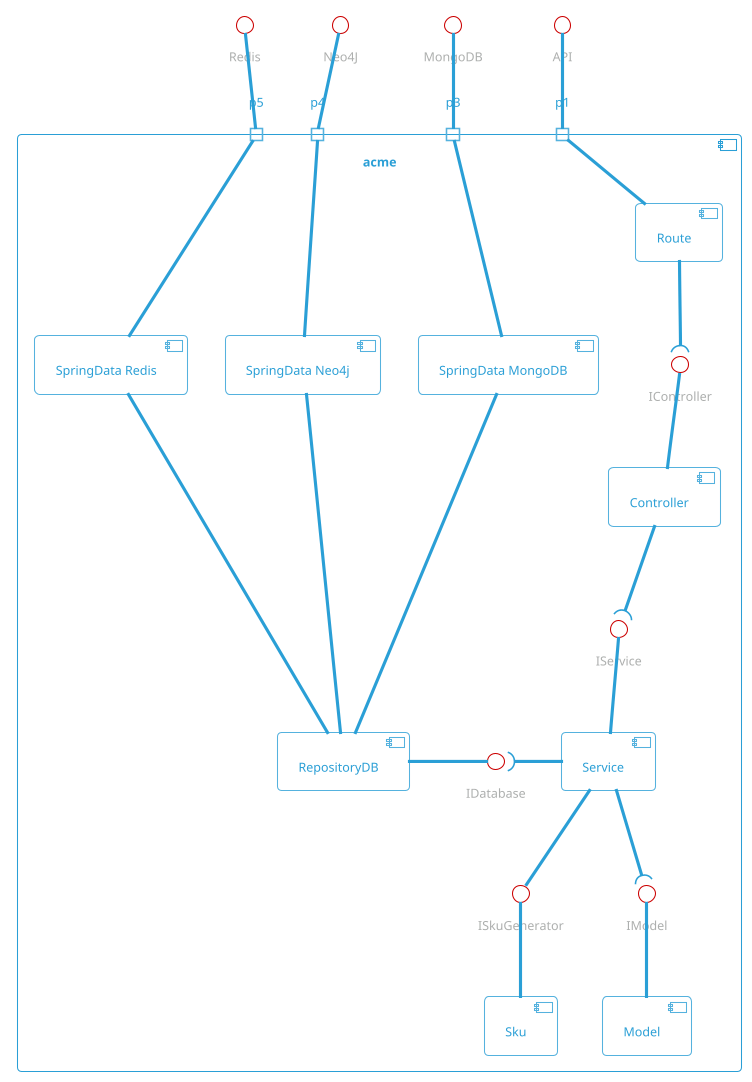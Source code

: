 @startuml
!theme cyborg-outline
skinparam BackgroundColor transparent
skinparam componentStyle uml2

component acme {

    portin "p3"
    portin p4
    portin p5
    portin p1

    component "Route" {
    }
    component "Controller" {
    }
    component "Service" {
    }
    component "RepositoryDB"

    component "Model" {
    }

    component "SpringData MongoDB" as Mongo
    component "SpringData Neo4j" as Neo
    component "SpringData Redis" as Re

    component "Sku"

    interface "ISkuGenerator"
    interface "IController"
    interface "IService"
    interface "IModel"
    interface "IDatabase"
}


[p1]-up- API
[p3]-up- MongoDB
[p4]-up- Neo4J
[p5]-up- Redis
Route -down-( IController
IController -down- "Controller"
Controller -down-( "IService"
"IService" -down- "Service"
"Service" -down-( "IModel"
"IModel" -down- "Model"
[p1] -down- Route


Service -left-( IDatabase
IDatabase -left- RepositoryDB
"RepositoryDB" --up-- Mongo
"RepositoryDB" --up-- Neo
"RepositoryDB" --up-- Re

Mongo -up- "p3"
Neo -up- p4
Re -up- p5




"Service" -down- ISkuGenerator
ISkuGenerator -- "Sku"



@enduml